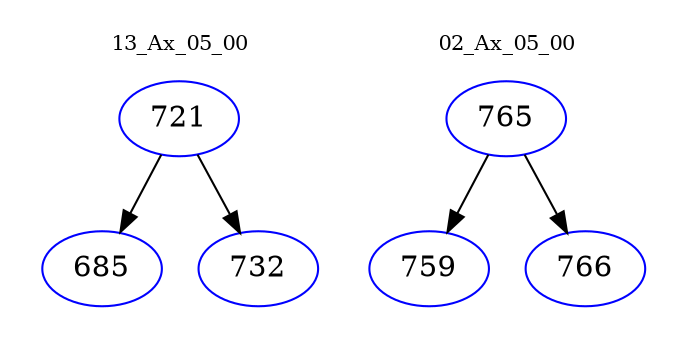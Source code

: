 digraph{
subgraph cluster_0 {
color = white
label = "13_Ax_05_00";
fontsize=10;
T0_721 [label="721", color="blue"]
T0_721 -> T0_685 [color="black"]
T0_685 [label="685", color="blue"]
T0_721 -> T0_732 [color="black"]
T0_732 [label="732", color="blue"]
}
subgraph cluster_1 {
color = white
label = "02_Ax_05_00";
fontsize=10;
T1_765 [label="765", color="blue"]
T1_765 -> T1_759 [color="black"]
T1_759 [label="759", color="blue"]
T1_765 -> T1_766 [color="black"]
T1_766 [label="766", color="blue"]
}
}
